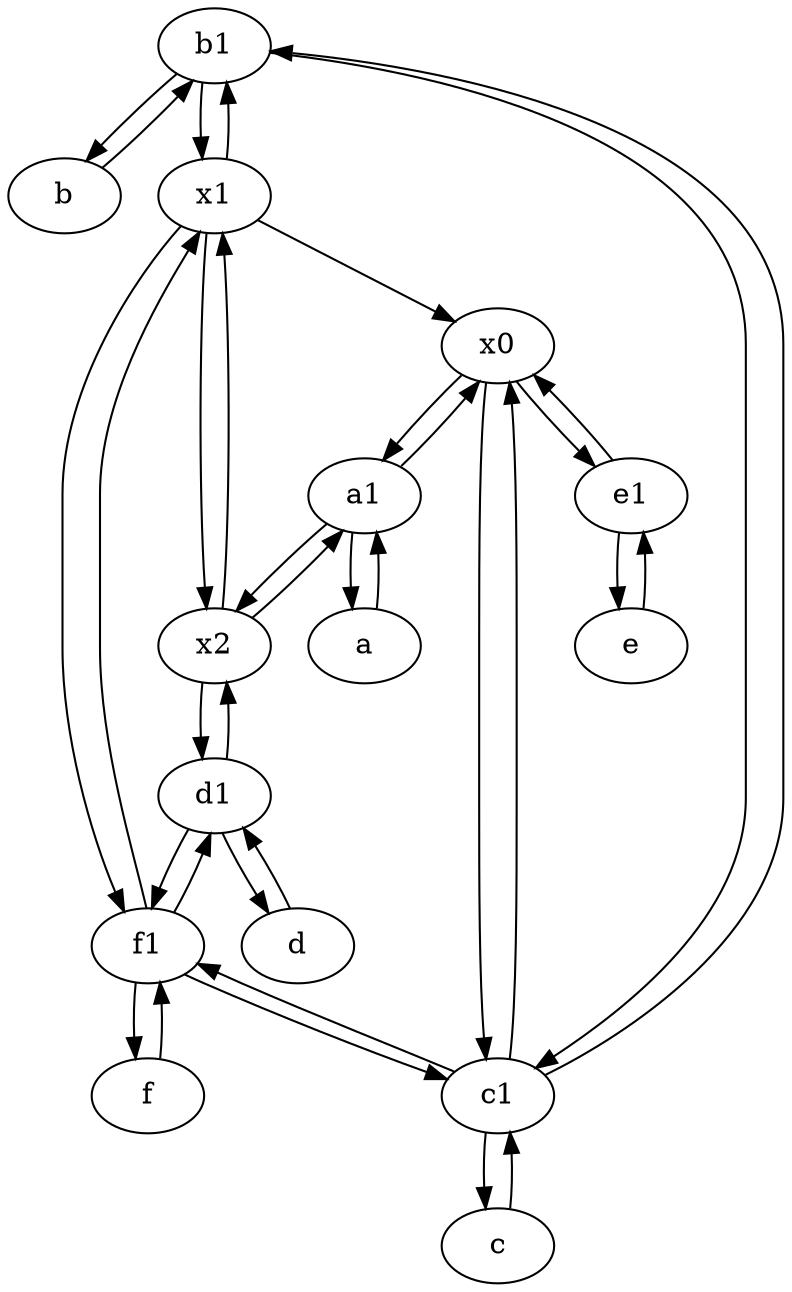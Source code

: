 digraph  {
	b1 [pos="45,20!"];
	d [pos="20,30!"];
	f [pos="15,45!"];
	f1;
	b [pos="50,20!"];
	x1;
	a1 [pos="40,15!"];
	x2;
	x0;
	c1 [pos="30,15!"];
	d1 [pos="25,30!"];
	e1 [pos="25,45!"];
	c [pos="20,10!"];
	a [pos="40,10!"];
	e [pos="30,50!"];
	f -> f1;
	x1 -> b1;
	c1 -> b1;
	e -> e1;
	e1 -> x0;
	f1 -> f;
	c1 -> x0;
	f1 -> c1;
	f1 -> d1;
	c -> c1;
	x1 -> x0;
	x1 -> x2;
	d -> d1;
	x0 -> c1;
	c1 -> c;
	f1 -> x1;
	x1 -> f1;
	c1 -> f1;
	b -> b1;
	b1 -> c1;
	b1 -> b;
	x2 -> d1;
	a1 -> x2;
	a1 -> x0;
	x0 -> e1;
	x2 -> x1;
	x2 -> a1;
	d1 -> x2;
	x0 -> a1;
	e1 -> e;
	a1 -> a;
	d1 -> d;
	a -> a1;
	b1 -> x1;
	d1 -> f1;

	}